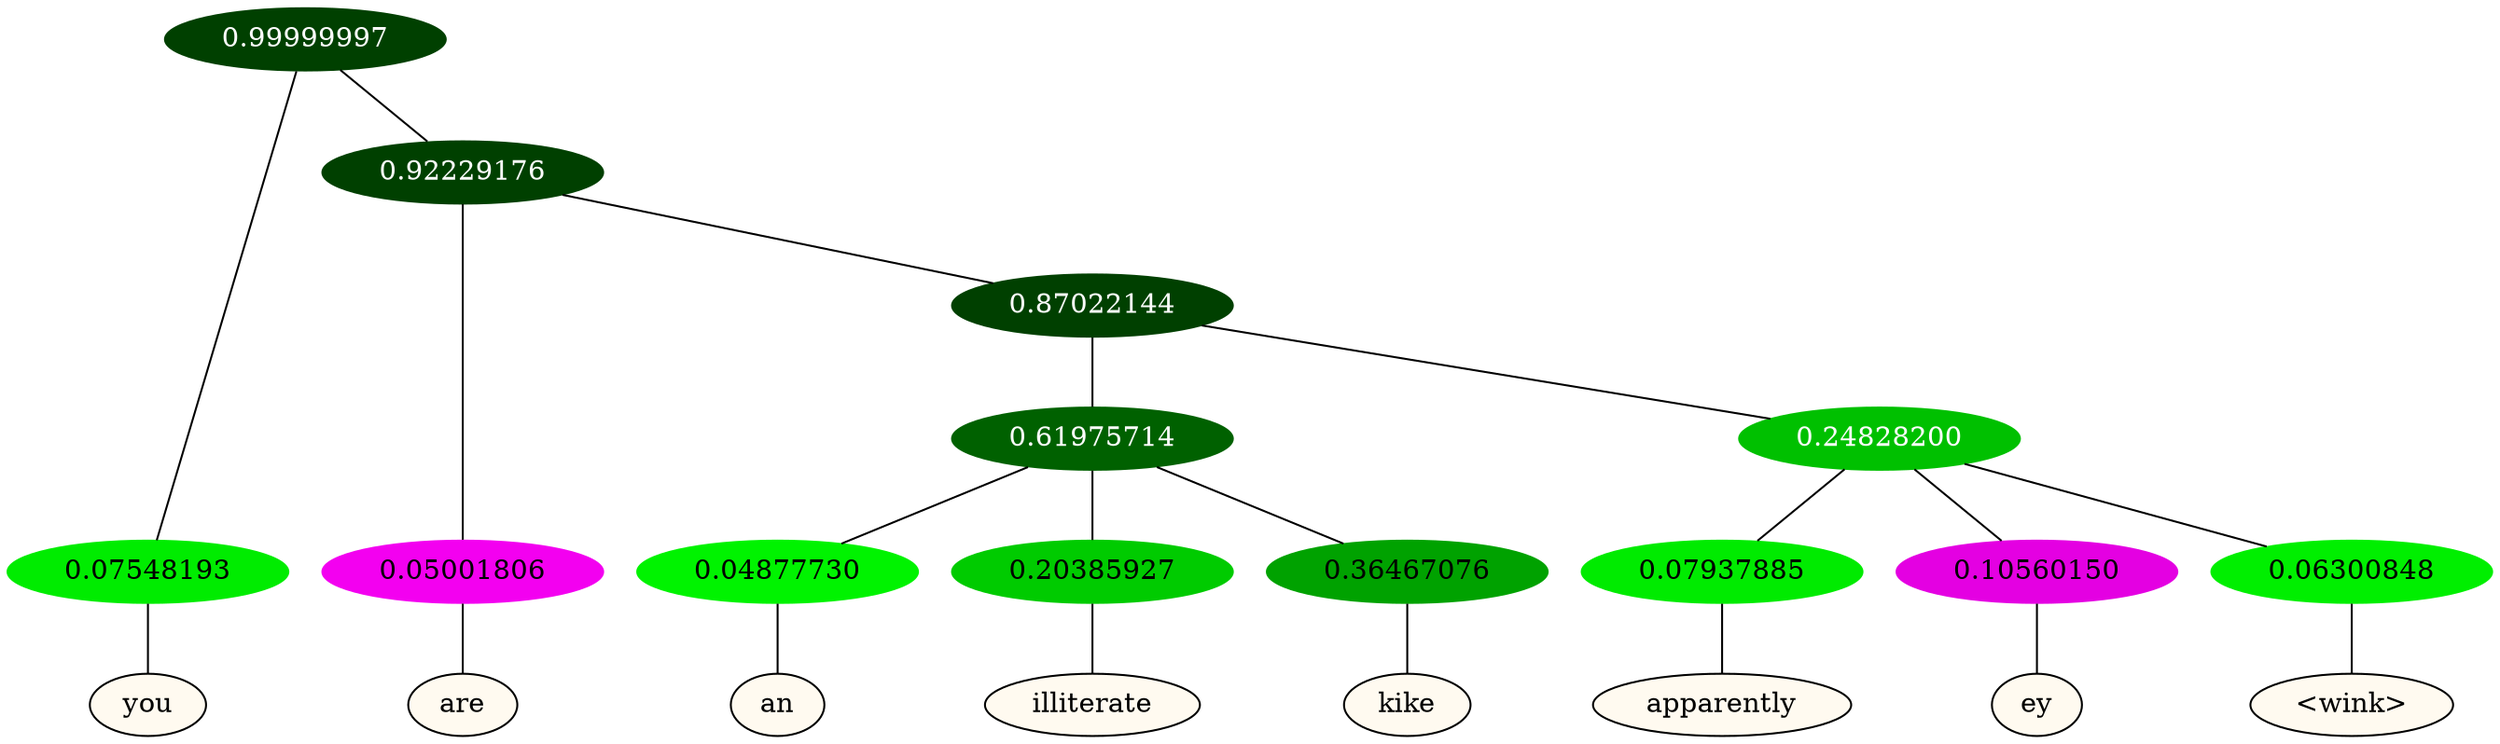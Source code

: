 graph {
	node [format=png height=0.15 nodesep=0.001 ordering=out overlap=prism overlap_scaling=0.01 ranksep=0.001 ratio=0.2 style=filled width=0.15]
	{
		rank=same
		a_w_1 [label=you color=black fillcolor=floralwhite style="filled,solid"]
		a_w_3 [label=are color=black fillcolor=floralwhite style="filled,solid"]
		a_w_7 [label=an color=black fillcolor=floralwhite style="filled,solid"]
		a_w_8 [label=illiterate color=black fillcolor=floralwhite style="filled,solid"]
		a_w_9 [label=kike color=black fillcolor=floralwhite style="filled,solid"]
		a_w_10 [label=apparently color=black fillcolor=floralwhite style="filled,solid"]
		a_w_11 [label=ey color=black fillcolor=floralwhite style="filled,solid"]
		a_w_12 [label="\<wink\>" color=black fillcolor=floralwhite style="filled,solid"]
	}
	a_n_1 -- a_w_1
	a_n_3 -- a_w_3
	a_n_7 -- a_w_7
	a_n_8 -- a_w_8
	a_n_9 -- a_w_9
	a_n_10 -- a_w_10
	a_n_11 -- a_w_11
	a_n_12 -- a_w_12
	{
		rank=same
		a_n_1 [label=0.07548193 color="0.334 1.000 0.925" fontcolor=black]
		a_n_3 [label=0.05001806 color="0.835 1.000 0.950" fontcolor=black]
		a_n_7 [label=0.04877730 color="0.334 1.000 0.951" fontcolor=black]
		a_n_8 [label=0.20385927 color="0.334 1.000 0.796" fontcolor=black]
		a_n_9 [label=0.36467076 color="0.334 1.000 0.635" fontcolor=black]
		a_n_10 [label=0.07937885 color="0.334 1.000 0.921" fontcolor=black]
		a_n_11 [label=0.10560150 color="0.835 1.000 0.894" fontcolor=black]
		a_n_12 [label=0.06300848 color="0.334 1.000 0.937" fontcolor=black]
	}
	a_n_0 [label=0.99999997 color="0.334 1.000 0.250" fontcolor=grey99]
	a_n_0 -- a_n_1
	a_n_2 [label=0.92229176 color="0.334 1.000 0.250" fontcolor=grey99]
	a_n_0 -- a_n_2
	a_n_2 -- a_n_3
	a_n_4 [label=0.87022144 color="0.334 1.000 0.250" fontcolor=grey99]
	a_n_2 -- a_n_4
	a_n_5 [label=0.61975714 color="0.334 1.000 0.380" fontcolor=grey99]
	a_n_4 -- a_n_5
	a_n_6 [label=0.24828200 color="0.334 1.000 0.752" fontcolor=grey99]
	a_n_4 -- a_n_6
	a_n_5 -- a_n_7
	a_n_5 -- a_n_8
	a_n_5 -- a_n_9
	a_n_6 -- a_n_10
	a_n_6 -- a_n_11
	a_n_6 -- a_n_12
}
